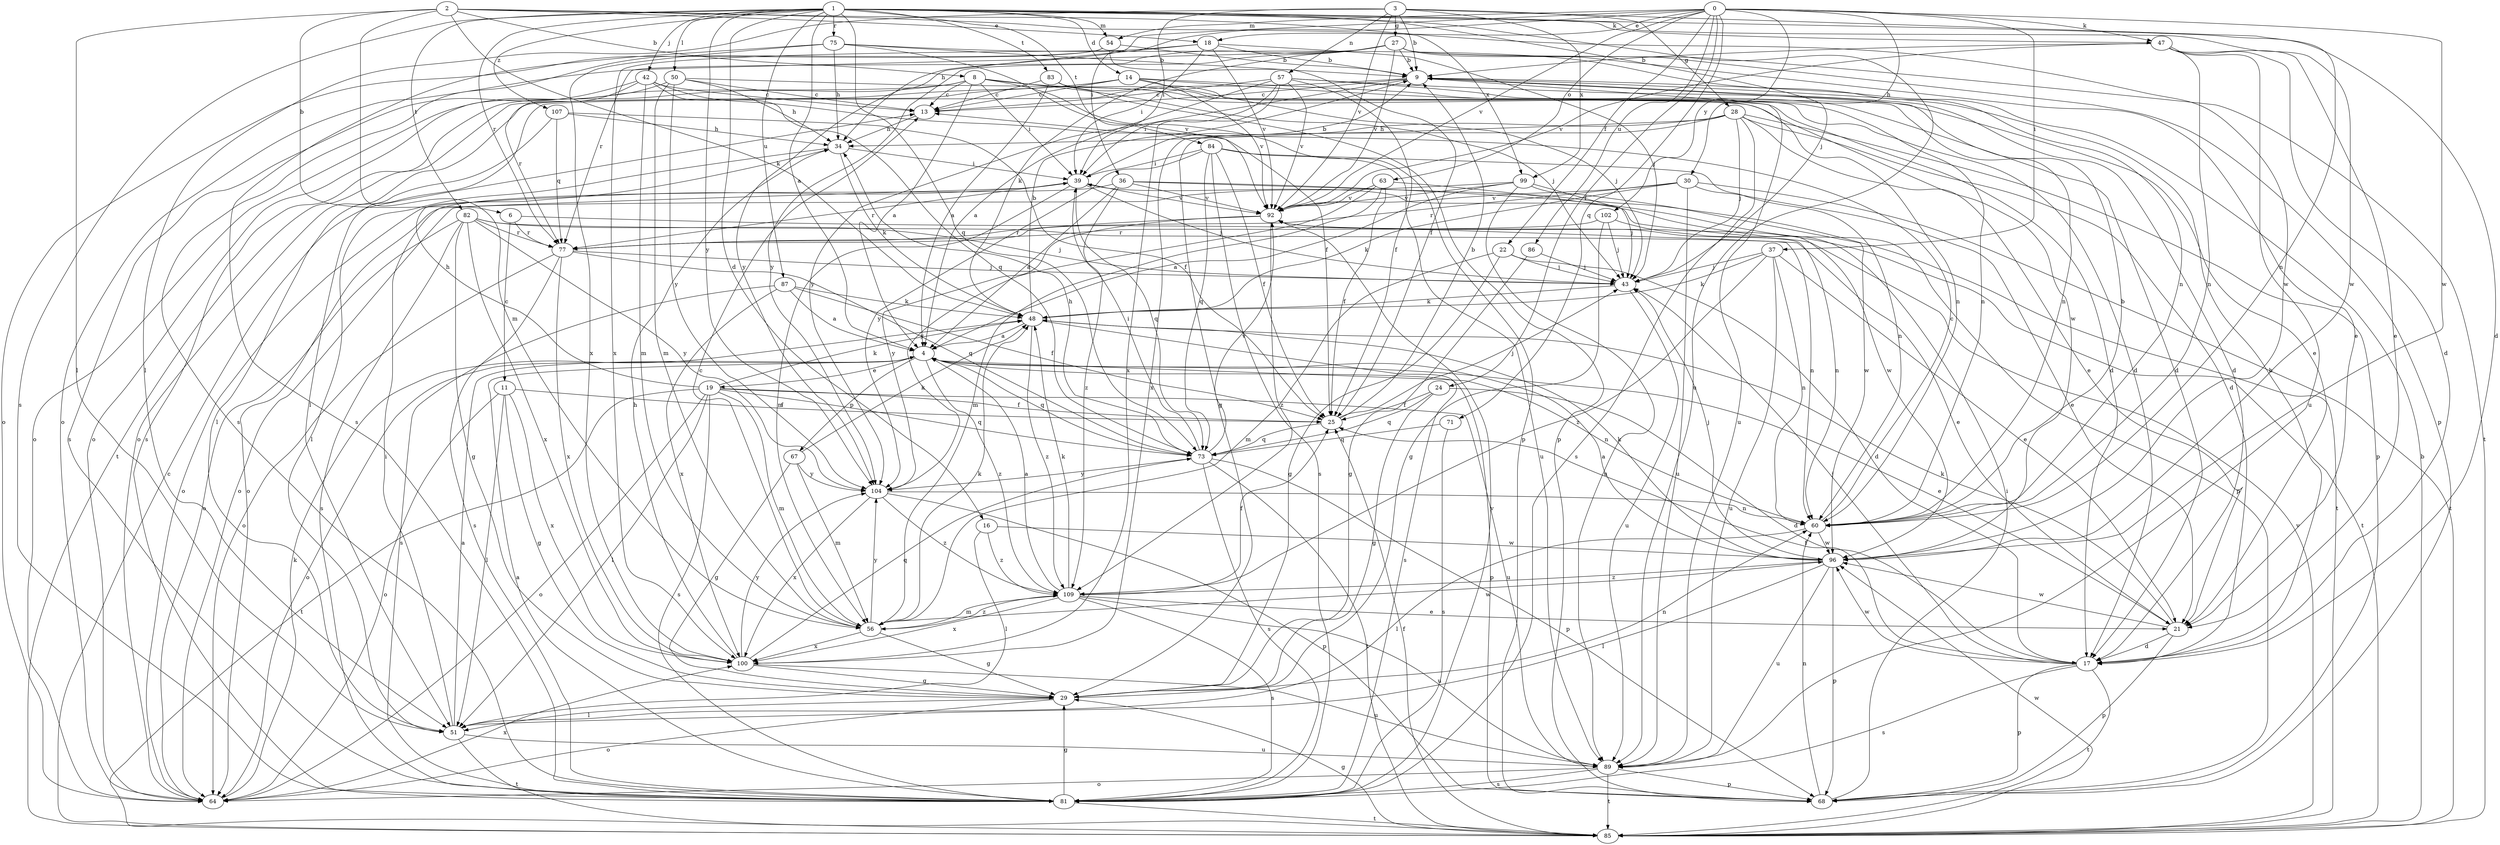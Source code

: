 strict digraph  {
0;
1;
2;
3;
4;
6;
8;
9;
11;
13;
14;
16;
17;
18;
19;
21;
22;
24;
25;
27;
28;
29;
30;
34;
36;
37;
39;
42;
43;
47;
48;
50;
51;
54;
56;
57;
60;
63;
64;
67;
68;
71;
73;
75;
77;
81;
82;
83;
84;
85;
86;
87;
89;
92;
96;
99;
100;
102;
104;
107;
109;
0 -> 18  [label=e];
0 -> 22  [label=f];
0 -> 24  [label=f];
0 -> 30  [label=h];
0 -> 34  [label=h];
0 -> 36  [label=i];
0 -> 37  [label=i];
0 -> 47  [label=k];
0 -> 54  [label=m];
0 -> 63  [label=o];
0 -> 71  [label=q];
0 -> 86  [label=u];
0 -> 92  [label=v];
0 -> 96  [label=w];
0 -> 102  [label=y];
1 -> 4  [label=a];
1 -> 14  [label=d];
1 -> 16  [label=d];
1 -> 17  [label=d];
1 -> 42  [label=j];
1 -> 43  [label=j];
1 -> 47  [label=k];
1 -> 50  [label=l];
1 -> 54  [label=m];
1 -> 73  [label=q];
1 -> 75  [label=r];
1 -> 77  [label=r];
1 -> 81  [label=s];
1 -> 82  [label=t];
1 -> 83  [label=t];
1 -> 84  [label=t];
1 -> 87  [label=u];
1 -> 89  [label=u];
1 -> 96  [label=w];
1 -> 104  [label=y];
1 -> 107  [label=z];
2 -> 6  [label=b];
2 -> 8  [label=b];
2 -> 18  [label=e];
2 -> 48  [label=k];
2 -> 51  [label=l];
2 -> 56  [label=m];
2 -> 96  [label=w];
2 -> 99  [label=x];
3 -> 9  [label=b];
3 -> 27  [label=g];
3 -> 28  [label=g];
3 -> 39  [label=i];
3 -> 51  [label=l];
3 -> 57  [label=n];
3 -> 60  [label=n];
3 -> 92  [label=v];
3 -> 99  [label=x];
4 -> 19  [label=e];
4 -> 21  [label=e];
4 -> 60  [label=n];
4 -> 64  [label=o];
4 -> 67  [label=p];
4 -> 68  [label=p];
4 -> 73  [label=q];
4 -> 109  [label=z];
6 -> 11  [label=c];
6 -> 21  [label=e];
6 -> 77  [label=r];
8 -> 4  [label=a];
8 -> 13  [label=c];
8 -> 17  [label=d];
8 -> 39  [label=i];
8 -> 43  [label=j];
8 -> 60  [label=n];
8 -> 64  [label=o];
8 -> 68  [label=p];
8 -> 81  [label=s];
9 -> 13  [label=c];
9 -> 17  [label=d];
9 -> 51  [label=l];
9 -> 89  [label=u];
9 -> 104  [label=y];
11 -> 25  [label=f];
11 -> 29  [label=g];
11 -> 51  [label=l];
11 -> 64  [label=o];
11 -> 100  [label=x];
13 -> 34  [label=h];
14 -> 13  [label=c];
14 -> 17  [label=d];
14 -> 43  [label=j];
14 -> 60  [label=n];
14 -> 64  [label=o];
14 -> 85  [label=t];
14 -> 92  [label=v];
16 -> 51  [label=l];
16 -> 96  [label=w];
16 -> 109  [label=z];
17 -> 9  [label=b];
17 -> 25  [label=f];
17 -> 43  [label=j];
17 -> 68  [label=p];
17 -> 81  [label=s];
17 -> 85  [label=t];
17 -> 96  [label=w];
18 -> 9  [label=b];
18 -> 39  [label=i];
18 -> 43  [label=j];
18 -> 92  [label=v];
18 -> 100  [label=x];
18 -> 104  [label=y];
19 -> 25  [label=f];
19 -> 34  [label=h];
19 -> 48  [label=k];
19 -> 51  [label=l];
19 -> 56  [label=m];
19 -> 64  [label=o];
19 -> 73  [label=q];
19 -> 81  [label=s];
19 -> 85  [label=t];
19 -> 89  [label=u];
21 -> 17  [label=d];
21 -> 48  [label=k];
21 -> 68  [label=p];
21 -> 96  [label=w];
22 -> 17  [label=d];
22 -> 29  [label=g];
22 -> 43  [label=j];
22 -> 56  [label=m];
24 -> 17  [label=d];
24 -> 25  [label=f];
24 -> 29  [label=g];
24 -> 73  [label=q];
25 -> 9  [label=b];
25 -> 43  [label=j];
25 -> 73  [label=q];
27 -> 9  [label=b];
27 -> 21  [label=e];
27 -> 48  [label=k];
27 -> 64  [label=o];
27 -> 68  [label=p];
27 -> 77  [label=r];
27 -> 85  [label=t];
27 -> 92  [label=v];
27 -> 104  [label=y];
28 -> 17  [label=d];
28 -> 21  [label=e];
28 -> 29  [label=g];
28 -> 34  [label=h];
28 -> 43  [label=j];
28 -> 68  [label=p];
28 -> 81  [label=s];
28 -> 100  [label=x];
29 -> 51  [label=l];
29 -> 60  [label=n];
29 -> 64  [label=o];
30 -> 21  [label=e];
30 -> 48  [label=k];
30 -> 77  [label=r];
30 -> 85  [label=t];
30 -> 89  [label=u];
30 -> 92  [label=v];
34 -> 39  [label=i];
34 -> 48  [label=k];
34 -> 51  [label=l];
36 -> 4  [label=a];
36 -> 64  [label=o];
36 -> 68  [label=p];
36 -> 85  [label=t];
36 -> 92  [label=v];
36 -> 109  [label=z];
37 -> 21  [label=e];
37 -> 43  [label=j];
37 -> 48  [label=k];
37 -> 60  [label=n];
37 -> 89  [label=u];
37 -> 109  [label=z];
39 -> 9  [label=b];
39 -> 43  [label=j];
39 -> 56  [label=m];
39 -> 64  [label=o];
39 -> 73  [label=q];
39 -> 77  [label=r];
39 -> 92  [label=v];
42 -> 13  [label=c];
42 -> 25  [label=f];
42 -> 56  [label=m];
42 -> 73  [label=q];
42 -> 77  [label=r];
42 -> 81  [label=s];
43 -> 48  [label=k];
43 -> 89  [label=u];
47 -> 9  [label=b];
47 -> 17  [label=d];
47 -> 21  [label=e];
47 -> 60  [label=n];
47 -> 89  [label=u];
47 -> 92  [label=v];
48 -> 4  [label=a];
48 -> 9  [label=b];
48 -> 81  [label=s];
48 -> 109  [label=z];
50 -> 13  [label=c];
50 -> 34  [label=h];
50 -> 56  [label=m];
50 -> 64  [label=o];
50 -> 96  [label=w];
50 -> 104  [label=y];
51 -> 4  [label=a];
51 -> 39  [label=i];
51 -> 85  [label=t];
51 -> 89  [label=u];
54 -> 9  [label=b];
54 -> 25  [label=f];
54 -> 64  [label=o];
54 -> 81  [label=s];
56 -> 13  [label=c];
56 -> 29  [label=g];
56 -> 48  [label=k];
56 -> 96  [label=w];
56 -> 100  [label=x];
56 -> 104  [label=y];
56 -> 109  [label=z];
57 -> 4  [label=a];
57 -> 13  [label=c];
57 -> 21  [label=e];
57 -> 25  [label=f];
57 -> 39  [label=i];
57 -> 60  [label=n];
57 -> 92  [label=v];
57 -> 100  [label=x];
60 -> 9  [label=b];
60 -> 13  [label=c];
60 -> 51  [label=l];
60 -> 96  [label=w];
63 -> 25  [label=f];
63 -> 56  [label=m];
63 -> 92  [label=v];
63 -> 96  [label=w];
63 -> 104  [label=y];
64 -> 48  [label=k];
64 -> 100  [label=x];
67 -> 29  [label=g];
67 -> 48  [label=k];
67 -> 56  [label=m];
67 -> 104  [label=y];
68 -> 39  [label=i];
68 -> 60  [label=n];
71 -> 73  [label=q];
71 -> 81  [label=s];
73 -> 34  [label=h];
73 -> 39  [label=i];
73 -> 68  [label=p];
73 -> 81  [label=s];
73 -> 85  [label=t];
73 -> 92  [label=v];
73 -> 104  [label=y];
75 -> 9  [label=b];
75 -> 34  [label=h];
75 -> 60  [label=n];
75 -> 81  [label=s];
75 -> 92  [label=v];
75 -> 100  [label=x];
77 -> 43  [label=j];
77 -> 64  [label=o];
77 -> 73  [label=q];
77 -> 81  [label=s];
77 -> 100  [label=x];
81 -> 4  [label=a];
81 -> 29  [label=g];
81 -> 85  [label=t];
81 -> 92  [label=v];
82 -> 29  [label=g];
82 -> 43  [label=j];
82 -> 60  [label=n];
82 -> 64  [label=o];
82 -> 77  [label=r];
82 -> 81  [label=s];
82 -> 100  [label=x];
82 -> 104  [label=y];
83 -> 4  [label=a];
83 -> 13  [label=c];
83 -> 17  [label=d];
83 -> 68  [label=p];
84 -> 25  [label=f];
84 -> 39  [label=i];
84 -> 60  [label=n];
84 -> 73  [label=q];
84 -> 81  [label=s];
84 -> 89  [label=u];
84 -> 104  [label=y];
85 -> 9  [label=b];
85 -> 13  [label=c];
85 -> 25  [label=f];
85 -> 29  [label=g];
85 -> 92  [label=v];
85 -> 96  [label=w];
86 -> 29  [label=g];
86 -> 43  [label=j];
87 -> 4  [label=a];
87 -> 25  [label=f];
87 -> 48  [label=k];
87 -> 81  [label=s];
87 -> 100  [label=x];
89 -> 64  [label=o];
89 -> 68  [label=p];
89 -> 81  [label=s];
89 -> 85  [label=t];
92 -> 77  [label=r];
92 -> 85  [label=t];
92 -> 104  [label=y];
92 -> 109  [label=z];
96 -> 4  [label=a];
96 -> 43  [label=j];
96 -> 48  [label=k];
96 -> 51  [label=l];
96 -> 68  [label=p];
96 -> 89  [label=u];
96 -> 109  [label=z];
99 -> 4  [label=a];
99 -> 43  [label=j];
99 -> 64  [label=o];
99 -> 89  [label=u];
99 -> 92  [label=v];
99 -> 96  [label=w];
100 -> 29  [label=g];
100 -> 34  [label=h];
100 -> 73  [label=q];
100 -> 89  [label=u];
100 -> 104  [label=y];
102 -> 29  [label=g];
102 -> 43  [label=j];
102 -> 60  [label=n];
102 -> 77  [label=r];
104 -> 60  [label=n];
104 -> 68  [label=p];
104 -> 100  [label=x];
104 -> 109  [label=z];
107 -> 25  [label=f];
107 -> 34  [label=h];
107 -> 51  [label=l];
107 -> 77  [label=q];
109 -> 4  [label=a];
109 -> 21  [label=e];
109 -> 25  [label=f];
109 -> 48  [label=k];
109 -> 56  [label=m];
109 -> 81  [label=s];
109 -> 89  [label=u];
109 -> 100  [label=x];
}
